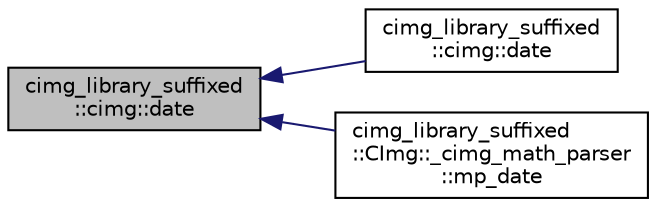 digraph "cimg_library_suffixed::cimg::date"
{
  edge [fontname="Helvetica",fontsize="10",labelfontname="Helvetica",labelfontsize="10"];
  node [fontname="Helvetica",fontsize="10",shape=record];
  rankdir="LR";
  Node938 [label="cimg_library_suffixed\l::cimg::date",height=0.2,width=0.4,color="black", fillcolor="grey75", style="filled", fontcolor="black"];
  Node938 -> Node939 [dir="back",color="midnightblue",fontsize="10",style="solid",fontname="Helvetica"];
  Node939 [label="cimg_library_suffixed\l::cimg::date",height=0.2,width=0.4,color="black", fillcolor="white", style="filled",URL="$namespacecimg__library__suffixed_1_1cimg.html#aac739bf544269324a04504ebe92b93e9",tooltip="Get current local time (single-attribute version). "];
  Node938 -> Node940 [dir="back",color="midnightblue",fontsize="10",style="solid",fontname="Helvetica"];
  Node940 [label="cimg_library_suffixed\l::CImg::_cimg_math_parser\l::mp_date",height=0.2,width=0.4,color="black", fillcolor="white", style="filled",URL="$structcimg__library__suffixed_1_1_c_img_1_1__cimg__math__parser.html#a7d33acc96b377e03eb46ff759bd91d11"];
}

